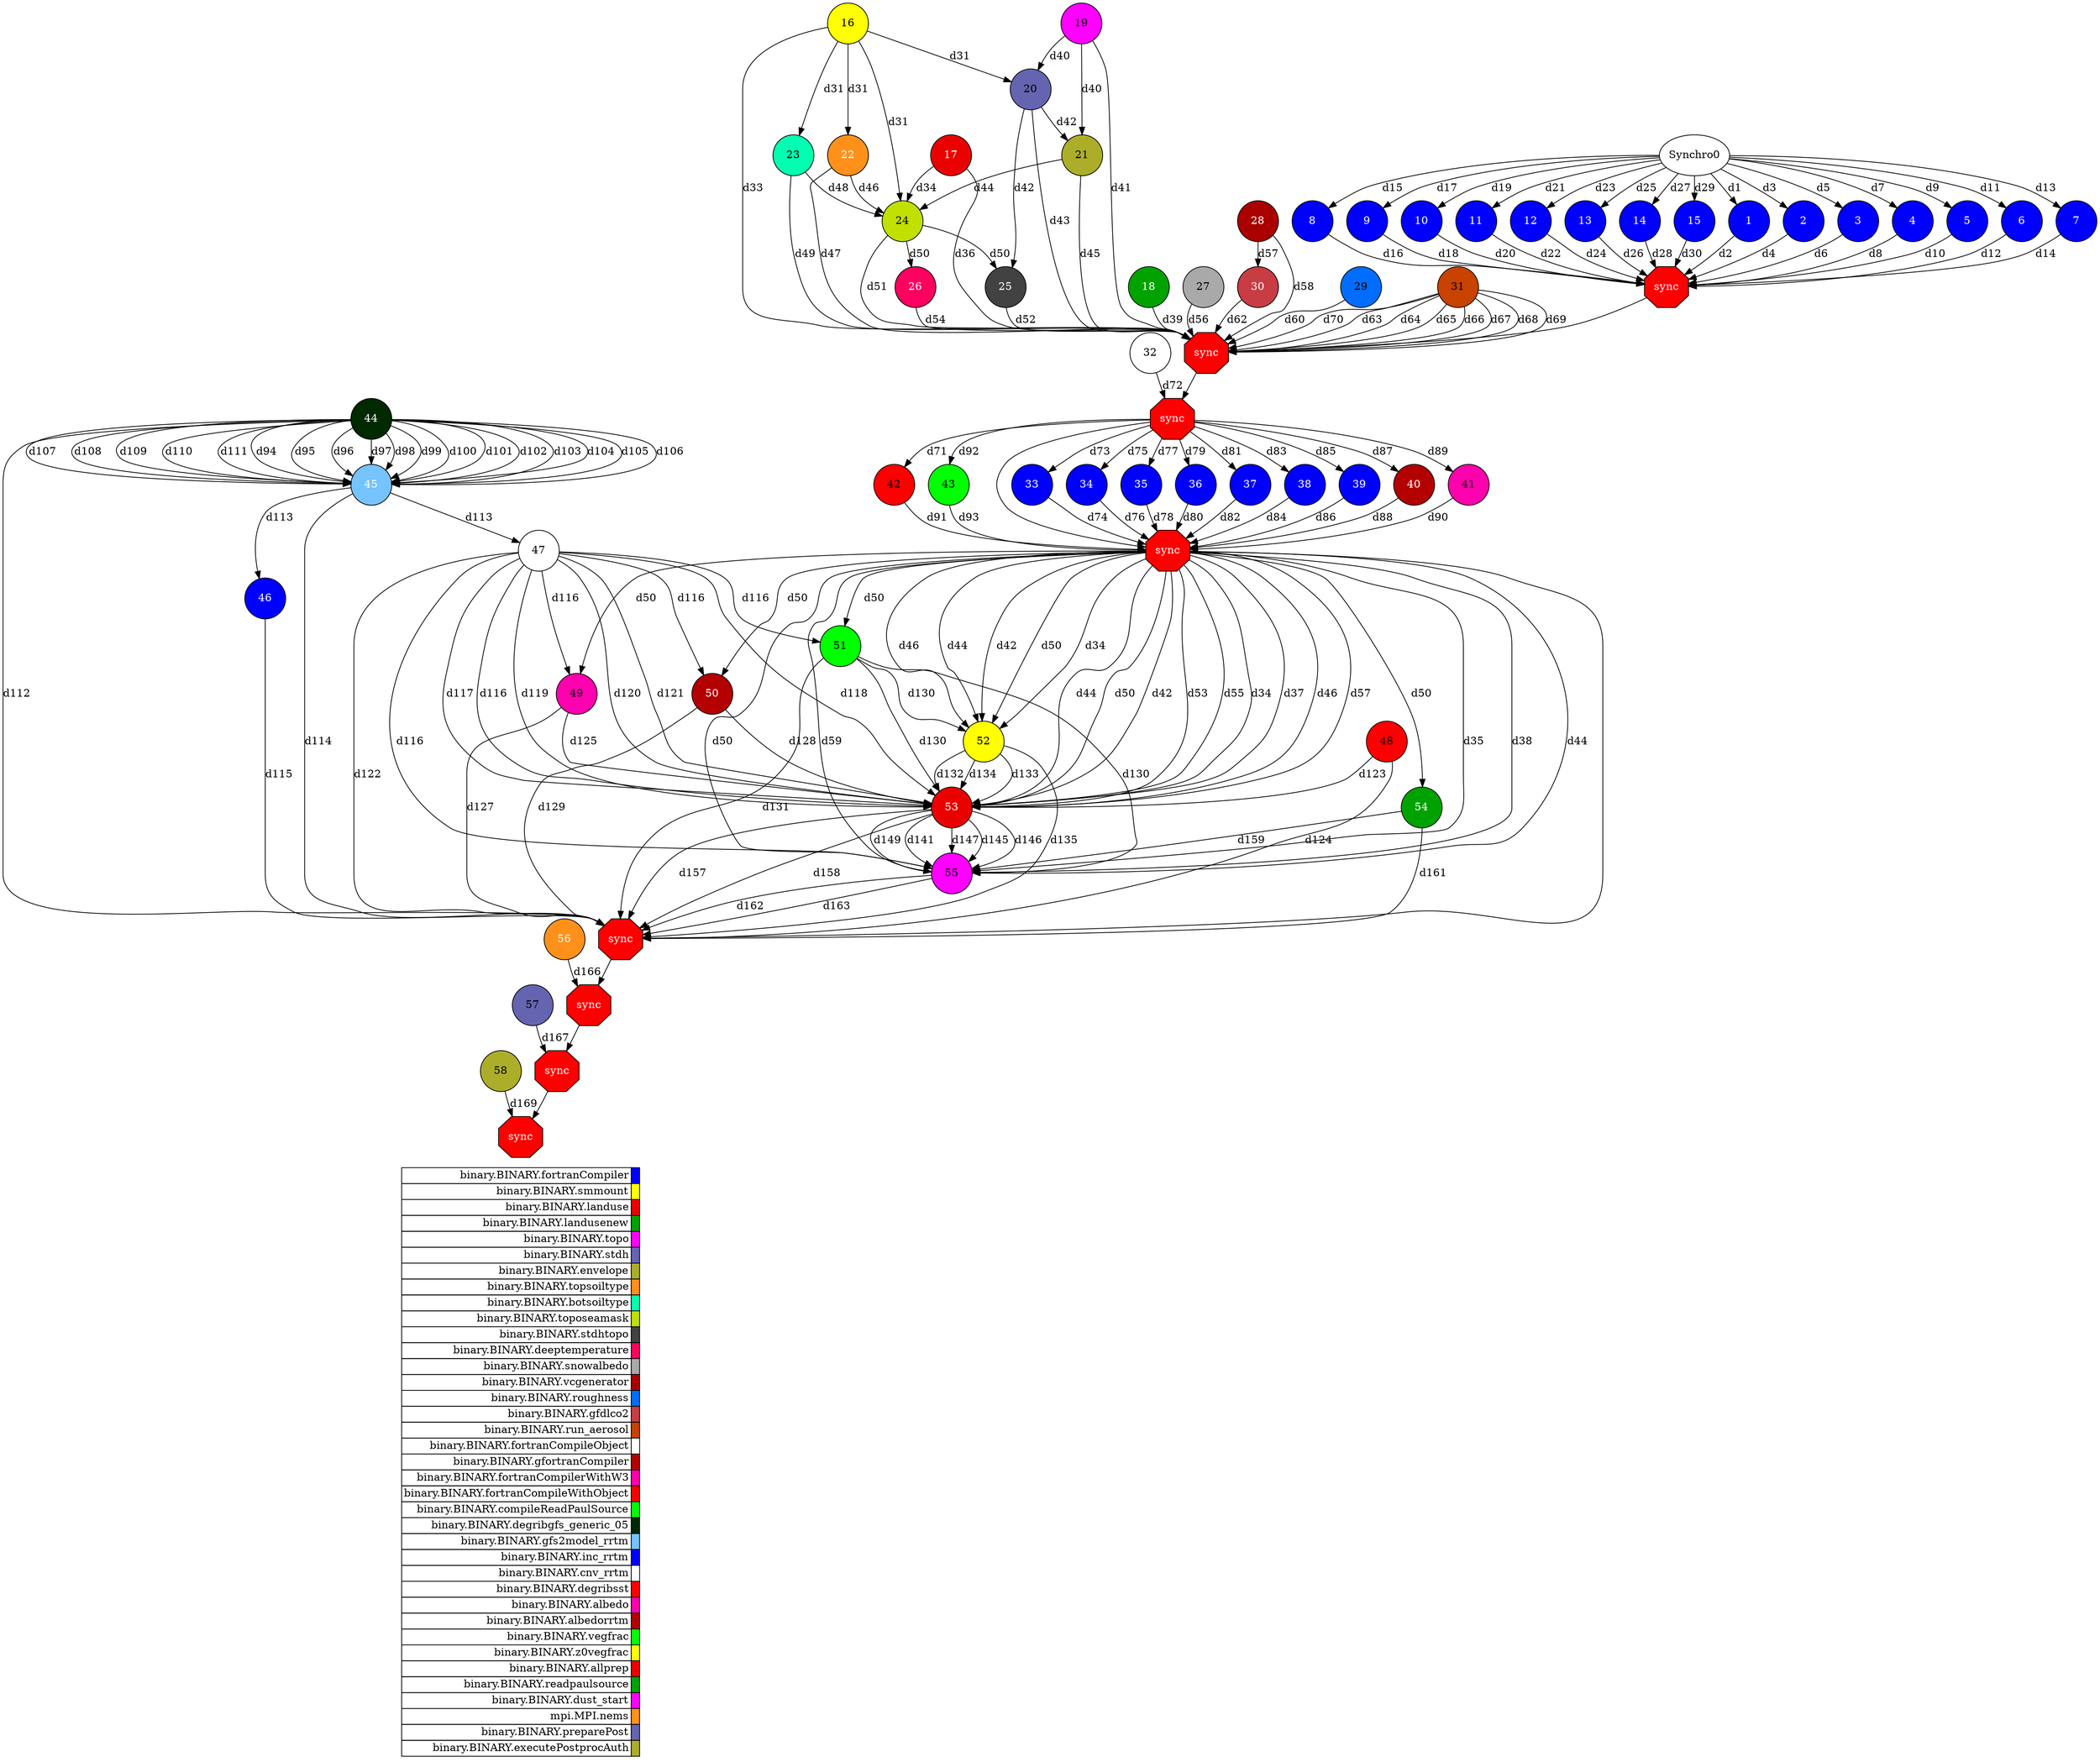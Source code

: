 digraph {
  rankdir=TB;
  labeljust="l";
  subgraph dependence_graph {
    ranksep=0.20;
    node[height=0.75];

1[shape=circle, style=filled fillcolor="#0000ff" fontcolor="#ffffff"];
Synchro0 -> 1[ label="d1" ];
2[shape=circle, style=filled fillcolor="#0000ff" fontcolor="#ffffff"];
Synchro0 -> 2[ label="d3" ];
3[shape=circle, style=filled fillcolor="#0000ff" fontcolor="#ffffff"];
Synchro0 -> 3[ label="d5" ];
4[shape=circle, style=filled fillcolor="#0000ff" fontcolor="#ffffff"];
Synchro0 -> 4[ label="d7" ];
5[shape=circle, style=filled fillcolor="#0000ff" fontcolor="#ffffff"];
Synchro0 -> 5[ label="d9" ];
6[shape=circle, style=filled fillcolor="#0000ff" fontcolor="#ffffff"];
Synchro0 -> 6[ label="d11" ];
7[shape=circle, style=filled fillcolor="#0000ff" fontcolor="#ffffff"];
Synchro0 -> 7[ label="d13" ];
8[shape=circle, style=filled fillcolor="#0000ff" fontcolor="#ffffff"];
Synchro0 -> 8[ label="d15" ];
9[shape=circle, style=filled fillcolor="#0000ff" fontcolor="#ffffff"];
Synchro0 -> 9[ label="d17" ];
10[shape=circle, style=filled fillcolor="#0000ff" fontcolor="#ffffff"];
Synchro0 -> 10[ label="d19" ];
11[shape=circle, style=filled fillcolor="#0000ff" fontcolor="#ffffff"];
Synchro0 -> 11[ label="d21" ];
12[shape=circle, style=filled fillcolor="#0000ff" fontcolor="#ffffff"];
Synchro0 -> 12[ label="d23" ];
13[shape=circle, style=filled fillcolor="#0000ff" fontcolor="#ffffff"];
Synchro0 -> 13[ label="d25" ];
14[shape=circle, style=filled fillcolor="#0000ff" fontcolor="#ffffff"];
Synchro0 -> 14[ label="d27" ];
15[shape=circle, style=filled fillcolor="#0000ff" fontcolor="#ffffff"];
Synchro0 -> 15[ label="d29" ];
Synchro1[label="sync", shape=octagon, style=filled fillcolor="#ff0000" fontcolor="#FFFFFF"];
1 -> Synchro1[ label="d2" ];
2 -> Synchro1[ label="d4" ];
3 -> Synchro1[ label="d6" ];
4 -> Synchro1[ label="d8" ];
5 -> Synchro1[ label="d10" ];
6 -> Synchro1[ label="d12" ];
7 -> Synchro1[ label="d14" ];
8 -> Synchro1[ label="d16" ];
9 -> Synchro1[ label="d18" ];
10 -> Synchro1[ label="d20" ];
11 -> Synchro1[ label="d22" ];
12 -> Synchro1[ label="d24" ];
13 -> Synchro1[ label="d26" ];
14 -> Synchro1[ label="d28" ];
15 -> Synchro1[ label="d30" ];
16[shape=circle, style=filled fillcolor="#ffff00" fontcolor="#000000"];
17[shape=circle, style=filled fillcolor="#eb0000" fontcolor="#ffffff"];
18[shape=circle, style=filled fillcolor="#00a200" fontcolor="#ffffff"];
19[shape=circle, style=filled fillcolor="#ff00ff" fontcolor="#000000"];
20[shape=circle, style=filled fillcolor="#6464b1" fontcolor="#000000"];
19 -> 20[ label="d40" ];
16 -> 20[ label="d31" ];
21[shape=circle, style=filled fillcolor="#acae29" fontcolor="#000000"];
19 -> 21[ label="d40" ];
20 -> 21[ label="d42" ];
22[shape=circle, style=filled fillcolor="#ff901a" fontcolor="#ffffff"];
16 -> 22[ label="d31" ];
23[shape=circle, style=filled fillcolor="#02ffb1" fontcolor="#000000"];
16 -> 23[ label="d31" ];
24[shape=circle, style=filled fillcolor="#c0e000" fontcolor="#000000"];
16 -> 24[ label="d31" ];
21 -> 24[ label="d44" ];
17 -> 24[ label="d34" ];
22 -> 24[ label="d46" ];
23 -> 24[ label="d48" ];
25[shape=circle, style=filled fillcolor="#424242" fontcolor="#ffffff"];
24 -> 25[ label="d50" ];
20 -> 25[ label="d42" ];
26[shape=circle, style=filled fillcolor="#ff0060" fontcolor="#ffffff"];
24 -> 26[ label="d50" ];
27[shape=circle, style=filled fillcolor="#a9a9a9" fontcolor="#000000"];
28[shape=circle, style=filled fillcolor="#a90000" fontcolor="#ffffff"];
29[shape=circle, style=filled fillcolor="#006dff" fontcolor="#000000"];
30[shape=circle, style=filled fillcolor="#c83d44" fontcolor="#ffffff"];
28 -> 30[ label="d57" ];
31[shape=circle, style=filled fillcolor="#c84200" fontcolor="#000000"];
Synchro2[label="sync", shape=octagon, style=filled fillcolor="#ff0000" fontcolor="#FFFFFF"];
Synchro1 -> Synchro2;
16 -> Synchro2[ label="d33" ];
17 -> Synchro2[ label="d36" ];
18 -> Synchro2[ label="d39" ];
19 -> Synchro2[ label="d41" ];
20 -> Synchro2[ label="d43" ];
21 -> Synchro2[ label="d45" ];
22 -> Synchro2[ label="d47" ];
23 -> Synchro2[ label="d49" ];
24 -> Synchro2[ label="d51" ];
25 -> Synchro2[ label="d52" ];
26 -> Synchro2[ label="d54" ];
27 -> Synchro2[ label="d56" ];
28 -> Synchro2[ label="d58" ];
29 -> Synchro2[ label="d60" ];
30 -> Synchro2[ label="d62" ];
31 -> Synchro2[ label="d70" ];
31 -> Synchro2[ label="d63" ];
31 -> Synchro2[ label="d64" ];
31 -> Synchro2[ label="d65" ];
31 -> Synchro2[ label="d66" ];
31 -> Synchro2[ label="d67" ];
31 -> Synchro2[ label="d68" ];
31 -> Synchro2[ label="d69" ];
32[shape=circle, style=filled fillcolor="#ffffff" fontcolor="#000000"];
Synchro3[label="sync", shape=octagon, style=filled fillcolor="#ff0000" fontcolor="#FFFFFF"];
Synchro2 -> Synchro3;
32 -> Synchro3[ label="d72" ];
33[shape=circle, style=filled fillcolor="#0000ff" fontcolor="#ffffff"];
Synchro3 -> 33[ label="d73" ];
34[shape=circle, style=filled fillcolor="#0000ff" fontcolor="#ffffff"];
Synchro3 -> 34[ label="d75" ];
35[shape=circle, style=filled fillcolor="#0000ff" fontcolor="#ffffff"];
Synchro3 -> 35[ label="d77" ];
36[shape=circle, style=filled fillcolor="#0000ff" fontcolor="#ffffff"];
Synchro3 -> 36[ label="d79" ];
37[shape=circle, style=filled fillcolor="#0000ff" fontcolor="#ffffff"];
Synchro3 -> 37[ label="d81" ];
38[shape=circle, style=filled fillcolor="#0000ff" fontcolor="#ffffff"];
Synchro3 -> 38[ label="d83" ];
39[shape=circle, style=filled fillcolor="#0000ff" fontcolor="#ffffff"];
Synchro3 -> 39[ label="d85" ];
40[shape=circle, style=filled fillcolor="#b30000" fontcolor="#ffffff"];
Synchro3 -> 40[ label="d87" ];
41[shape=circle, style=filled fillcolor="#ff00ae" fontcolor="#000000"];
Synchro3 -> 41[ label="d89" ];
42[shape=circle, style=filled fillcolor="#ff0000" fontcolor="#000000"];
Synchro3 -> 42[ label="d71" ];
43[shape=circle, style=filled fillcolor="#00ff00" fontcolor="#000000"];
Synchro3 -> 43[ label="d92" ];
Synchro4[label="sync", shape=octagon, style=filled fillcolor="#ff0000" fontcolor="#FFFFFF"];
Synchro3 -> Synchro4;
33 -> Synchro4[ label="d74" ];
34 -> Synchro4[ label="d76" ];
35 -> Synchro4[ label="d78" ];
36 -> Synchro4[ label="d80" ];
37 -> Synchro4[ label="d82" ];
38 -> Synchro4[ label="d84" ];
39 -> Synchro4[ label="d86" ];
40 -> Synchro4[ label="d88" ];
41 -> Synchro4[ label="d90" ];
42 -> Synchro4[ label="d91" ];
43 -> Synchro4[ label="d93" ];
44[shape=circle, style=filled fillcolor="#002900" fontcolor="#ffffff"];
45[shape=circle, style=filled fillcolor="#75c3ff" fontcolor="#ffffff"];
44 -> 45[ label="d94" ];
44 -> 45[ label="d95" ];
44 -> 45[ label="d96" ];
44 -> 45[ label="d97" ];
44 -> 45[ label="d98" ];
44 -> 45[ label="d99" ];
44 -> 45[ label="d100" ];
44 -> 45[ label="d101" ];
44 -> 45[ label="d102" ];
44 -> 45[ label="d103" ];
44 -> 45[ label="d104" ];
44 -> 45[ label="d105" ];
44 -> 45[ label="d106" ];
44 -> 45[ label="d107" ];
44 -> 45[ label="d108" ];
44 -> 45[ label="d109" ];
44 -> 45[ label="d110" ];
44 -> 45[ label="d111" ];
46[shape=circle, style=filled fillcolor="#0000ff" fontcolor="#ffffff"];
45 -> 46[ label="d113" ];
47[shape=circle, style=filled fillcolor="#ffffff" fontcolor="#000000"];
45 -> 47[ label="d113" ];
48[shape=circle, style=filled fillcolor="#ff0000" fontcolor="#000000"];
49[shape=circle, style=filled fillcolor="#ff00ae" fontcolor="#000000"];
47 -> 49[ label="d116" ];
Synchro4 -> 49[ label="d50" ];
50[shape=circle, style=filled fillcolor="#b30000" fontcolor="#ffffff"];
47 -> 50[ label="d116" ];
Synchro4 -> 50[ label="d50" ];
51[shape=circle, style=filled fillcolor="#00ff00" fontcolor="#000000"];
47 -> 51[ label="d116" ];
Synchro4 -> 51[ label="d50" ];
52[shape=circle, style=filled fillcolor="#ffff00" fontcolor="#000000"];
Synchro4 -> 52[ label="d50" ];
Synchro4 -> 52[ label="d34" ];
Synchro4 -> 52[ label="d46" ];
Synchro4 -> 52[ label="d44" ];
Synchro4 -> 52[ label="d42" ];
51 -> 52[ label="d130" ];
53[shape=circle, style=filled fillcolor="#eb0000" fontcolor="#ffffff"];
47 -> 53[ label="d116" ];
48 -> 53[ label="d123" ];
Synchro4 -> 53[ label="d44" ];
Synchro4 -> 53[ label="d50" ];
Synchro4 -> 53[ label="d42" ];
Synchro4 -> 53[ label="d53" ];
Synchro4 -> 53[ label="d55" ];
52 -> 53[ label="d133" ];
52 -> 53[ label="d132" ];
Synchro4 -> 53[ label="d34" ];
Synchro4 -> 53[ label="d37" ];
Synchro4 -> 53[ label="d46" ];
51 -> 53[ label="d130" ];
50 -> 53[ label="d128" ];
47 -> 53[ label="d119" ];
47 -> 53[ label="d120" ];
47 -> 53[ label="d121" ];
47 -> 53[ label="d118" ];
47 -> 53[ label="d117" ];
Synchro4 -> 53[ label="d57" ];
49 -> 53[ label="d125" ];
52 -> 53[ label="d134" ];
54[shape=circle, style=filled fillcolor="#00a200" fontcolor="#ffffff"];
Synchro4 -> 54[ label="d50" ];
55[shape=circle, style=filled fillcolor="#ff00ff" fontcolor="#000000"];
47 -> 55[ label="d116" ];
53 -> 55[ label="d141" ];
53 -> 55[ label="d147" ];
53 -> 55[ label="d145" ];
53 -> 55[ label="d146" ];
Synchro4 -> 55[ label="d35" ];
Synchro4 -> 55[ label="d38" ];
51 -> 55[ label="d130" ];
Synchro4 -> 55[ label="d44" ];
Synchro4 -> 55[ label="d50" ];
54 -> 55[ label="d159" ];
53 -> 55[ label="d149" ];
Synchro4 -> 55[ label="d59" ];
Synchro5[label="sync", shape=octagon, style=filled fillcolor="#ff0000" fontcolor="#FFFFFF"];
Synchro4 -> Synchro5;
44 -> Synchro5[ label="d112" ];
45 -> Synchro5[ label="d114" ];
46 -> Synchro5[ label="d115" ];
47 -> Synchro5[ label="d122" ];
48 -> Synchro5[ label="d124" ];
49 -> Synchro5[ label="d127" ];
50 -> Synchro5[ label="d129" ];
51 -> Synchro5[ label="d131" ];
52 -> Synchro5[ label="d135" ];
53 -> Synchro5[ label="d158" ];
54 -> Synchro5[ label="d161" ];
55 -> Synchro5[ label="d163" ];
53 -> Synchro5[ label="d157" ];
55 -> Synchro5[ label="d162" ];
56[shape=circle, style=filled fillcolor="#ff901a" fontcolor="#ffffff"];
Synchro6[label="sync", shape=octagon, style=filled fillcolor="#ff0000" fontcolor="#FFFFFF"];
Synchro5 -> Synchro6;
56 -> Synchro6[ label="d166" ];
57[shape=circle, style=filled fillcolor="#6464b1" fontcolor="#000000"];
Synchro7[label="sync", shape=octagon, style=filled fillcolor="#ff0000" fontcolor="#FFFFFF"];
Synchro6 -> Synchro7;
57 -> Synchro7[ label="d167" ];
58[shape=circle, style=filled fillcolor="#acae29" fontcolor="#000000"];
Synchro8[label="sync", shape=octagon, style=filled fillcolor="#ff0000" fontcolor="#FFFFFF"];
Synchro7 -> Synchro8;
58 -> Synchro8[ label="d169" ];  }
  subgraph legend {
    rank=sink;
    node [shape=plaintext, height=0.75];
    ranksep=0.20;
    label = "Legend";
    key [label=<
      <table border="0" cellpadding="2" cellspacing="0" cellborder="1">
<tr>
<td align="right">binary.BINARY.fortranCompiler</td>
<td bgcolor="#0000ff">&nbsp;</td>
</tr>
<tr>
<td align="right">binary.BINARY.smmount</td>
<td bgcolor="#ffff00">&nbsp;</td>
</tr>
<tr>
<td align="right">binary.BINARY.landuse</td>
<td bgcolor="#eb0000">&nbsp;</td>
</tr>
<tr>
<td align="right">binary.BINARY.landusenew</td>
<td bgcolor="#00a200">&nbsp;</td>
</tr>
<tr>
<td align="right">binary.BINARY.topo</td>
<td bgcolor="#ff00ff">&nbsp;</td>
</tr>
<tr>
<td align="right">binary.BINARY.stdh</td>
<td bgcolor="#6464b1">&nbsp;</td>
</tr>
<tr>
<td align="right">binary.BINARY.envelope</td>
<td bgcolor="#acae29">&nbsp;</td>
</tr>
<tr>
<td align="right">binary.BINARY.topsoiltype</td>
<td bgcolor="#ff901a">&nbsp;</td>
</tr>
<tr>
<td align="right">binary.BINARY.botsoiltype</td>
<td bgcolor="#02ffb1">&nbsp;</td>
</tr>
<tr>
<td align="right">binary.BINARY.toposeamask</td>
<td bgcolor="#c0e000">&nbsp;</td>
</tr>
<tr>
<td align="right">binary.BINARY.stdhtopo</td>
<td bgcolor="#424242">&nbsp;</td>
</tr>
<tr>
<td align="right">binary.BINARY.deeptemperature</td>
<td bgcolor="#ff0060">&nbsp;</td>
</tr>
<tr>
<td align="right">binary.BINARY.snowalbedo</td>
<td bgcolor="#a9a9a9">&nbsp;</td>
</tr>
<tr>
<td align="right">binary.BINARY.vcgenerator</td>
<td bgcolor="#a90000">&nbsp;</td>
</tr>
<tr>
<td align="right">binary.BINARY.roughness</td>
<td bgcolor="#006dff">&nbsp;</td>
</tr>
<tr>
<td align="right">binary.BINARY.gfdlco2</td>
<td bgcolor="#c83d44">&nbsp;</td>
</tr>
<tr>
<td align="right">binary.BINARY.run_aerosol</td>
<td bgcolor="#c84200">&nbsp;</td>
</tr>
<tr>
<td align="right">binary.BINARY.fortranCompileObject</td>
<td bgcolor="#ffffff">&nbsp;</td>
</tr>
<tr>
<td align="right">binary.BINARY.gfortranCompiler</td>
<td bgcolor="#b30000">&nbsp;</td>
</tr>
<tr>
<td align="right">binary.BINARY.fortranCompilerWithW3</td>
<td bgcolor="#ff00ae">&nbsp;</td>
</tr>
<tr>
<td align="right">binary.BINARY.fortranCompileWithObject</td>
<td bgcolor="#ff0000">&nbsp;</td>
</tr>
<tr>
<td align="right">binary.BINARY.compileReadPaulSource</td>
<td bgcolor="#00ff00">&nbsp;</td>
</tr>
<tr>
<td align="right">binary.BINARY.degribgfs_generic_05</td>
<td bgcolor="#002900">&nbsp;</td>
</tr>
<tr>
<td align="right">binary.BINARY.gfs2model_rrtm</td>
<td bgcolor="#75c3ff">&nbsp;</td>
</tr>
<tr>
<td align="right">binary.BINARY.inc_rrtm</td>
<td bgcolor="#0000ff">&nbsp;</td>
</tr>
<tr>
<td align="right">binary.BINARY.cnv_rrtm</td>
<td bgcolor="#ffffff">&nbsp;</td>
</tr>
<tr>
<td align="right">binary.BINARY.degribsst</td>
<td bgcolor="#ff0000">&nbsp;</td>
</tr>
<tr>
<td align="right">binary.BINARY.albedo</td>
<td bgcolor="#ff00ae">&nbsp;</td>
</tr>
<tr>
<td align="right">binary.BINARY.albedorrtm</td>
<td bgcolor="#b30000">&nbsp;</td>
</tr>
<tr>
<td align="right">binary.BINARY.vegfrac</td>
<td bgcolor="#00ff00">&nbsp;</td>
</tr>
<tr>
<td align="right">binary.BINARY.z0vegfrac</td>
<td bgcolor="#ffff00">&nbsp;</td>
</tr>
<tr>
<td align="right">binary.BINARY.allprep</td>
<td bgcolor="#eb0000">&nbsp;</td>
</tr>
<tr>
<td align="right">binary.BINARY.readpaulsource</td>
<td bgcolor="#00a200">&nbsp;</td>
</tr>
<tr>
<td align="right">binary.BINARY.dust_start</td>
<td bgcolor="#ff00ff">&nbsp;</td>
</tr>
<tr>
<td align="right">mpi.MPI.nems</td>
<td bgcolor="#ff901a">&nbsp;</td>
</tr>
<tr>
<td align="right">binary.BINARY.preparePost</td>
<td bgcolor="#6464b1">&nbsp;</td>
</tr>
<tr>
<td align="right">binary.BINARY.executePostprocAuth</td>
<td bgcolor="#acae29">&nbsp;</td>
</tr>
      </table>
    >]
  }
}
